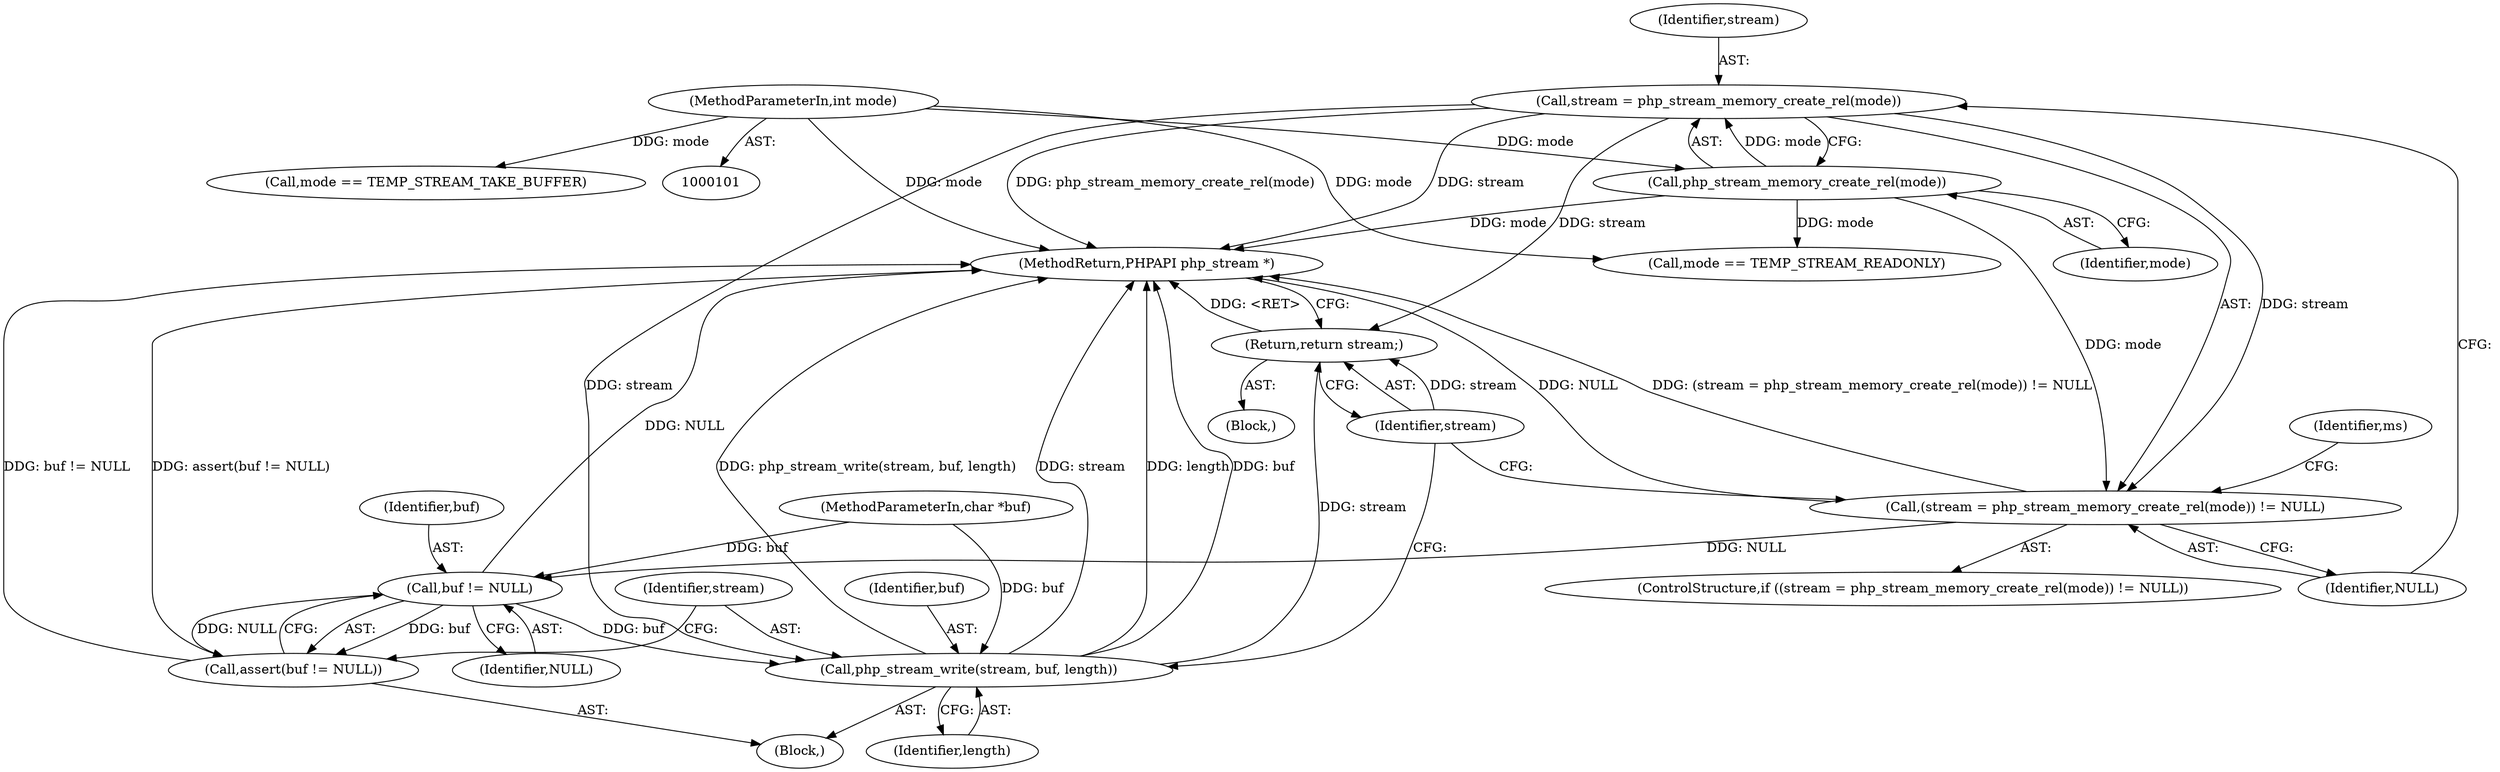 digraph "0_php_6297a117d77fa3a0df2e21ca926a92c231819cd5_0@API" {
"1000110" [label="(Call,stream = php_stream_memory_create_rel(mode))"];
"1000112" [label="(Call,php_stream_memory_create_rel(mode))"];
"1000102" [label="(MethodParameterIn,int mode)"];
"1000109" [label="(Call,(stream = php_stream_memory_create_rel(mode)) != NULL)"];
"1000148" [label="(Call,buf != NULL)"];
"1000147" [label="(Call,assert(buf != NULL))"];
"1000151" [label="(Call,php_stream_write(stream, buf, length))"];
"1000155" [label="(Return,return stream;)"];
"1000117" [label="(Identifier,ms)"];
"1000103" [label="(MethodParameterIn,char *buf)"];
"1000151" [label="(Call,php_stream_write(stream, buf, length))"];
"1000111" [label="(Identifier,stream)"];
"1000102" [label="(MethodParameterIn,int mode)"];
"1000155" [label="(Return,return stream;)"];
"1000153" [label="(Identifier,buf)"];
"1000150" [label="(Identifier,NULL)"];
"1000152" [label="(Identifier,stream)"];
"1000156" [label="(Identifier,stream)"];
"1000125" [label="(Call,mode == TEMP_STREAM_READONLY)"];
"1000128" [label="(Call,mode == TEMP_STREAM_TAKE_BUFFER)"];
"1000110" [label="(Call,stream = php_stream_memory_create_rel(mode))"];
"1000114" [label="(Identifier,NULL)"];
"1000154" [label="(Identifier,length)"];
"1000109" [label="(Call,(stream = php_stream_memory_create_rel(mode)) != NULL)"];
"1000113" [label="(Identifier,mode)"];
"1000157" [label="(MethodReturn,PHPAPI php_stream *)"];
"1000105" [label="(Block,)"];
"1000147" [label="(Call,assert(buf != NULL))"];
"1000149" [label="(Identifier,buf)"];
"1000112" [label="(Call,php_stream_memory_create_rel(mode))"];
"1000146" [label="(Block,)"];
"1000108" [label="(ControlStructure,if ((stream = php_stream_memory_create_rel(mode)) != NULL))"];
"1000148" [label="(Call,buf != NULL)"];
"1000110" -> "1000109"  [label="AST: "];
"1000110" -> "1000112"  [label="CFG: "];
"1000111" -> "1000110"  [label="AST: "];
"1000112" -> "1000110"  [label="AST: "];
"1000114" -> "1000110"  [label="CFG: "];
"1000110" -> "1000157"  [label="DDG: php_stream_memory_create_rel(mode)"];
"1000110" -> "1000157"  [label="DDG: stream"];
"1000110" -> "1000109"  [label="DDG: stream"];
"1000112" -> "1000110"  [label="DDG: mode"];
"1000110" -> "1000151"  [label="DDG: stream"];
"1000110" -> "1000155"  [label="DDG: stream"];
"1000112" -> "1000113"  [label="CFG: "];
"1000113" -> "1000112"  [label="AST: "];
"1000112" -> "1000157"  [label="DDG: mode"];
"1000112" -> "1000109"  [label="DDG: mode"];
"1000102" -> "1000112"  [label="DDG: mode"];
"1000112" -> "1000125"  [label="DDG: mode"];
"1000102" -> "1000101"  [label="AST: "];
"1000102" -> "1000157"  [label="DDG: mode"];
"1000102" -> "1000125"  [label="DDG: mode"];
"1000102" -> "1000128"  [label="DDG: mode"];
"1000109" -> "1000108"  [label="AST: "];
"1000109" -> "1000114"  [label="CFG: "];
"1000114" -> "1000109"  [label="AST: "];
"1000117" -> "1000109"  [label="CFG: "];
"1000156" -> "1000109"  [label="CFG: "];
"1000109" -> "1000157"  [label="DDG: NULL"];
"1000109" -> "1000157"  [label="DDG: (stream = php_stream_memory_create_rel(mode)) != NULL"];
"1000109" -> "1000148"  [label="DDG: NULL"];
"1000148" -> "1000147"  [label="AST: "];
"1000148" -> "1000150"  [label="CFG: "];
"1000149" -> "1000148"  [label="AST: "];
"1000150" -> "1000148"  [label="AST: "];
"1000147" -> "1000148"  [label="CFG: "];
"1000148" -> "1000157"  [label="DDG: NULL"];
"1000148" -> "1000147"  [label="DDG: buf"];
"1000148" -> "1000147"  [label="DDG: NULL"];
"1000103" -> "1000148"  [label="DDG: buf"];
"1000148" -> "1000151"  [label="DDG: buf"];
"1000147" -> "1000146"  [label="AST: "];
"1000152" -> "1000147"  [label="CFG: "];
"1000147" -> "1000157"  [label="DDG: buf != NULL"];
"1000147" -> "1000157"  [label="DDG: assert(buf != NULL)"];
"1000151" -> "1000146"  [label="AST: "];
"1000151" -> "1000154"  [label="CFG: "];
"1000152" -> "1000151"  [label="AST: "];
"1000153" -> "1000151"  [label="AST: "];
"1000154" -> "1000151"  [label="AST: "];
"1000156" -> "1000151"  [label="CFG: "];
"1000151" -> "1000157"  [label="DDG: php_stream_write(stream, buf, length)"];
"1000151" -> "1000157"  [label="DDG: stream"];
"1000151" -> "1000157"  [label="DDG: length"];
"1000151" -> "1000157"  [label="DDG: buf"];
"1000103" -> "1000151"  [label="DDG: buf"];
"1000151" -> "1000155"  [label="DDG: stream"];
"1000155" -> "1000105"  [label="AST: "];
"1000155" -> "1000156"  [label="CFG: "];
"1000156" -> "1000155"  [label="AST: "];
"1000157" -> "1000155"  [label="CFG: "];
"1000155" -> "1000157"  [label="DDG: <RET>"];
"1000156" -> "1000155"  [label="DDG: stream"];
}
